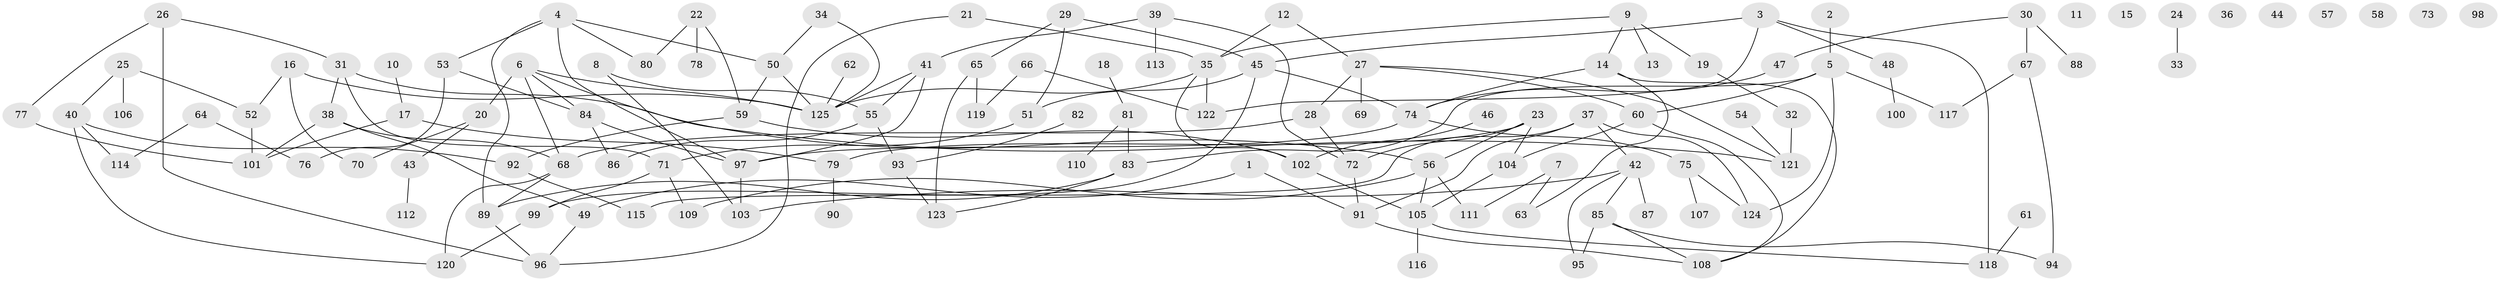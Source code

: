 // coarse degree distribution, {7: 0.05555555555555555, 3: 0.24074074074074073, 9: 0.037037037037037035, 2: 0.2222222222222222, 4: 0.2222222222222222, 5: 0.1111111111111111, 6: 0.037037037037037035, 1: 0.07407407407407407}
// Generated by graph-tools (version 1.1) at 2025/47/03/04/25 22:47:57]
// undirected, 125 vertices, 166 edges
graph export_dot {
  node [color=gray90,style=filled];
  1;
  2;
  3;
  4;
  5;
  6;
  7;
  8;
  9;
  10;
  11;
  12;
  13;
  14;
  15;
  16;
  17;
  18;
  19;
  20;
  21;
  22;
  23;
  24;
  25;
  26;
  27;
  28;
  29;
  30;
  31;
  32;
  33;
  34;
  35;
  36;
  37;
  38;
  39;
  40;
  41;
  42;
  43;
  44;
  45;
  46;
  47;
  48;
  49;
  50;
  51;
  52;
  53;
  54;
  55;
  56;
  57;
  58;
  59;
  60;
  61;
  62;
  63;
  64;
  65;
  66;
  67;
  68;
  69;
  70;
  71;
  72;
  73;
  74;
  75;
  76;
  77;
  78;
  79;
  80;
  81;
  82;
  83;
  84;
  85;
  86;
  87;
  88;
  89;
  90;
  91;
  92;
  93;
  94;
  95;
  96;
  97;
  98;
  99;
  100;
  101;
  102;
  103;
  104;
  105;
  106;
  107;
  108;
  109;
  110;
  111;
  112;
  113;
  114;
  115;
  116;
  117;
  118;
  119;
  120;
  121;
  122;
  123;
  124;
  125;
  1 -- 49;
  1 -- 91;
  2 -- 5;
  3 -- 45;
  3 -- 48;
  3 -- 118;
  3 -- 122;
  4 -- 50;
  4 -- 53;
  4 -- 80;
  4 -- 89;
  4 -- 97;
  5 -- 60;
  5 -- 83;
  5 -- 117;
  5 -- 124;
  6 -- 20;
  6 -- 56;
  6 -- 68;
  6 -- 84;
  6 -- 125;
  7 -- 63;
  7 -- 111;
  8 -- 55;
  8 -- 103;
  9 -- 13;
  9 -- 14;
  9 -- 19;
  9 -- 35;
  10 -- 17;
  12 -- 27;
  12 -- 35;
  14 -- 63;
  14 -- 74;
  14 -- 108;
  16 -- 52;
  16 -- 70;
  16 -- 125;
  17 -- 79;
  17 -- 101;
  18 -- 81;
  19 -- 32;
  20 -- 43;
  20 -- 70;
  21 -- 35;
  21 -- 96;
  22 -- 59;
  22 -- 78;
  22 -- 80;
  23 -- 56;
  23 -- 72;
  23 -- 79;
  23 -- 104;
  24 -- 33;
  25 -- 40;
  25 -- 52;
  25 -- 106;
  26 -- 31;
  26 -- 77;
  26 -- 96;
  27 -- 28;
  27 -- 60;
  27 -- 69;
  27 -- 121;
  28 -- 68;
  28 -- 72;
  29 -- 45;
  29 -- 51;
  29 -- 65;
  30 -- 47;
  30 -- 67;
  30 -- 88;
  31 -- 38;
  31 -- 71;
  31 -- 121;
  32 -- 121;
  34 -- 50;
  34 -- 125;
  35 -- 102;
  35 -- 122;
  35 -- 125;
  37 -- 42;
  37 -- 91;
  37 -- 115;
  37 -- 124;
  38 -- 49;
  38 -- 68;
  38 -- 101;
  39 -- 41;
  39 -- 72;
  39 -- 113;
  40 -- 92;
  40 -- 114;
  40 -- 120;
  41 -- 55;
  41 -- 97;
  41 -- 125;
  42 -- 85;
  42 -- 87;
  42 -- 95;
  42 -- 103;
  43 -- 112;
  45 -- 51;
  45 -- 74;
  45 -- 99;
  46 -- 102;
  47 -- 74;
  48 -- 100;
  49 -- 96;
  50 -- 59;
  50 -- 125;
  51 -- 71;
  52 -- 101;
  53 -- 76;
  53 -- 84;
  54 -- 121;
  55 -- 86;
  55 -- 93;
  56 -- 105;
  56 -- 109;
  56 -- 111;
  59 -- 92;
  59 -- 102;
  60 -- 104;
  60 -- 108;
  61 -- 118;
  62 -- 125;
  64 -- 76;
  64 -- 114;
  65 -- 119;
  65 -- 123;
  66 -- 119;
  66 -- 122;
  67 -- 94;
  67 -- 117;
  68 -- 89;
  68 -- 120;
  71 -- 99;
  71 -- 109;
  72 -- 91;
  74 -- 75;
  74 -- 97;
  75 -- 107;
  75 -- 124;
  77 -- 101;
  79 -- 90;
  81 -- 83;
  81 -- 110;
  82 -- 93;
  83 -- 89;
  83 -- 123;
  84 -- 86;
  84 -- 97;
  85 -- 94;
  85 -- 95;
  85 -- 108;
  89 -- 96;
  91 -- 108;
  92 -- 115;
  93 -- 123;
  97 -- 103;
  99 -- 120;
  102 -- 105;
  104 -- 105;
  105 -- 116;
  105 -- 118;
}
